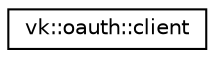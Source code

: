 digraph "Graphical Class Hierarchy"
{
 // LATEX_PDF_SIZE
  edge [fontname="Helvetica",fontsize="10",labelfontname="Helvetica",labelfontsize="10"];
  node [fontname="Helvetica",fontsize="10",shape=record];
  rankdir="LR";
  Node0 [label="vk::oauth::client",height=0.2,width=0.4,color="black", fillcolor="white", style="filled",URL="$classvk_1_1oauth_1_1client.html",tooltip="VK Oauth client."];
}
